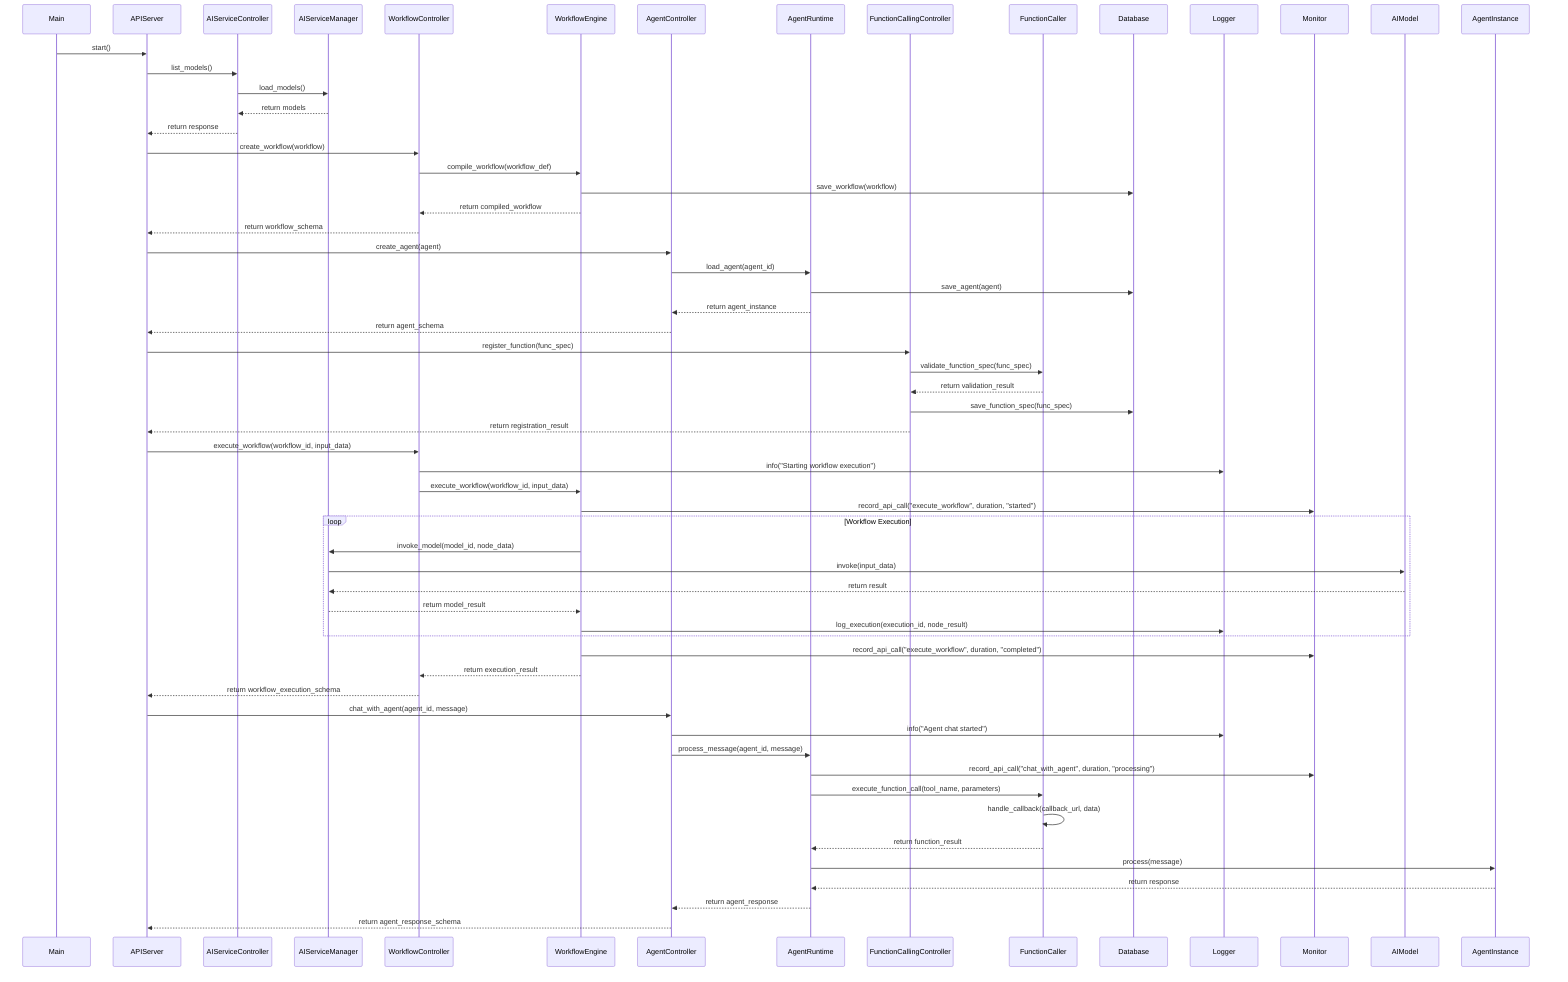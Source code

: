 sequenceDiagram
    participant M as Main
    participant AS as APIServer
    participant AC as AIServiceController
    participant AM as AIServiceManager
    participant WC as WorkflowController
    participant WE as WorkflowEngine
    participant AgC as AgentController
    participant AR as AgentRuntime
    participant FC as FunctionCallingController
    participant FCer as FunctionCaller
    participant DB as Database
    participant L as Logger
    participant Mon as Monitor
    
    M->>AS: start()
    AS->>AC: list_models()
    AC->>AM: load_models()
    AM-->>AC: return models
    AC-->>AS: return response
    
    AS->>WC: create_workflow(workflow)
    WC->>WE: compile_workflow(workflow_def)
    WE->>DB: save_workflow(workflow)
    WE-->>WC: return compiled_workflow
    WC-->>AS: return workflow_schema
    
    AS->>AgC: create_agent(agent)
    AgC->>AR: load_agent(agent_id)
    AR->>DB: save_agent(agent)
    AR-->>AgC: return agent_instance
    AgC-->>AS: return agent_schema
    
    AS->>FC: register_function(func_spec)
    FC->>FCer: validate_function_spec(func_spec)
    FCer-->>FC: return validation_result
    FC->>DB: save_function_spec(func_spec)
    FC-->>AS: return registration_result
    
    AS->>WC: execute_workflow(workflow_id, input_data)
    WC->>L: info("Starting workflow execution")
    WC->>WE: execute_workflow(workflow_id, input_data)
    WE->>Mon: record_api_call("execute_workflow", duration, "started")
    loop Workflow Execution
        WE->>AM: invoke_model(model_id, node_data)
        AM->>AIModel: invoke(input_data)
        AIModel-->>AM: return result
        AM-->>WE: return model_result
        WE->>L: log_execution(execution_id, node_result)
    end
    WE->>Mon: record_api_call("execute_workflow", duration, "completed")
    WE-->>WC: return execution_result
    WC-->>AS: return workflow_execution_schema
    
    AS->>AgC: chat_with_agent(agent_id, message)
    AgC->>L: info("Agent chat started")
    AgC->>AR: process_message(agent_id, message)
    AR->>Mon: record_api_call("chat_with_agent", duration, "processing")
    AR->>FCer: execute_function_call(tool_name, parameters)
    FCer->>FCer: handle_callback(callback_url, data)
    FCer-->>AR: return function_result
    AR->>AgentInstance: process(message)
    AgentInstance-->>AR: return response
    AR-->>AgC: return agent_response
    AgC-->>AS: return agent_response_schema